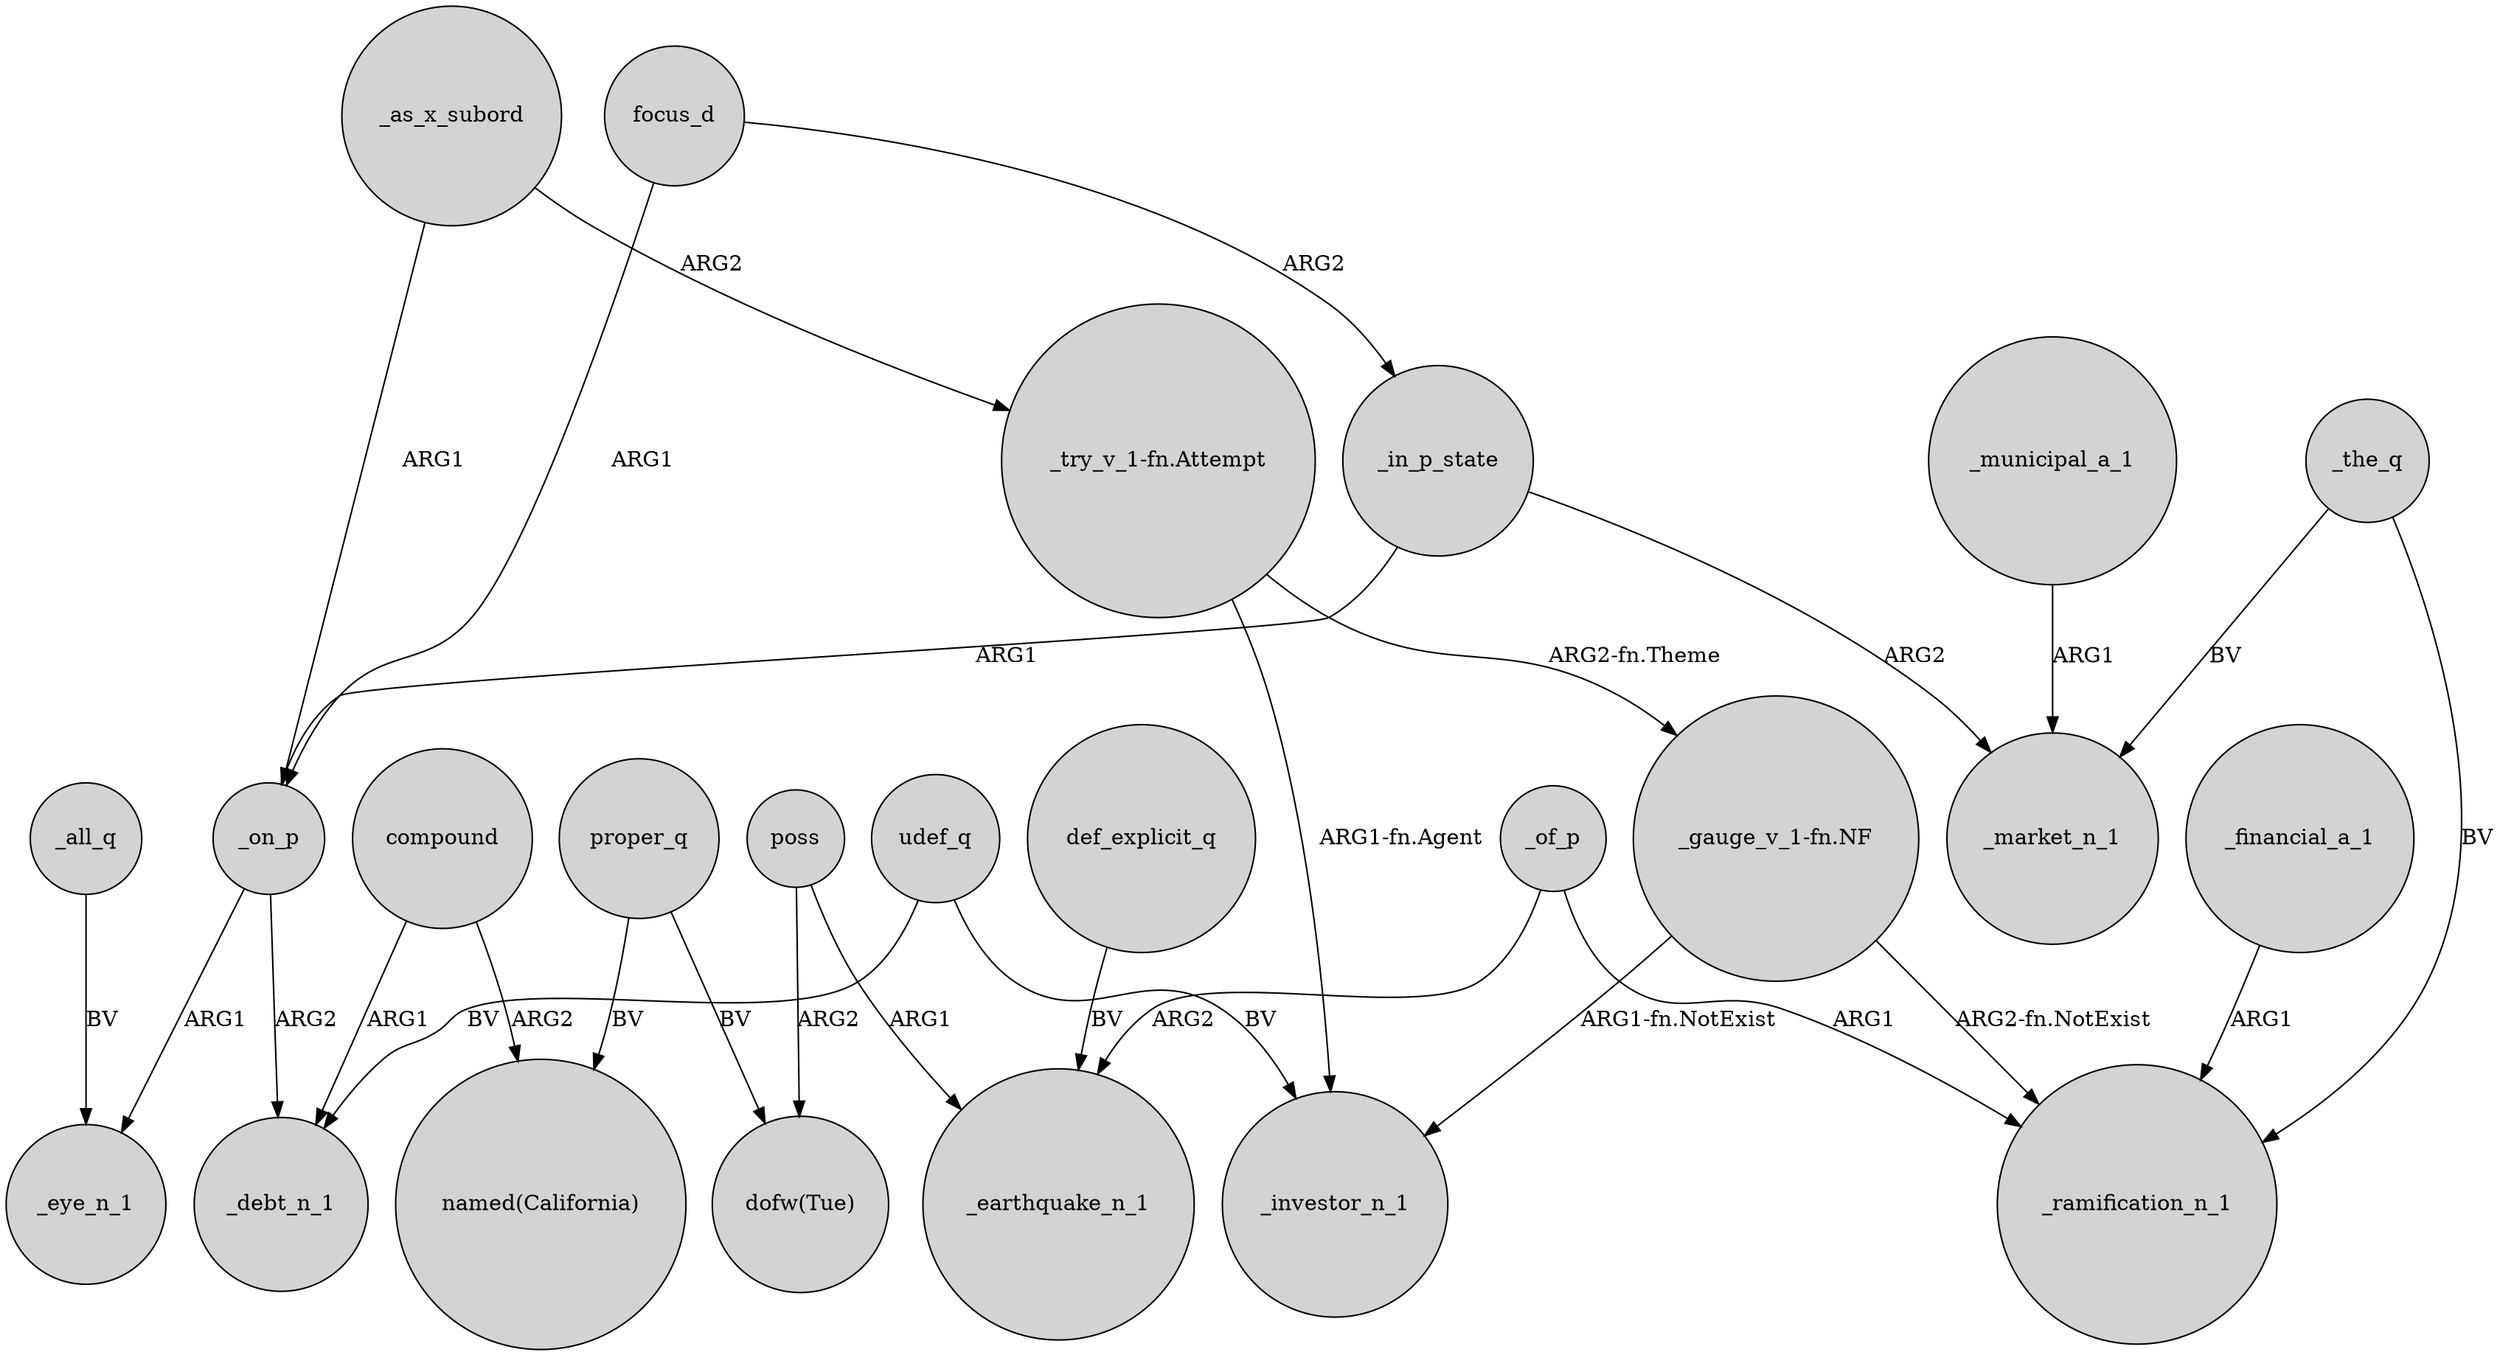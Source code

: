 digraph {
	node [shape=circle style=filled]
	focus_d -> _on_p [label=ARG1]
	def_explicit_q -> _earthquake_n_1 [label=BV]
	compound -> _debt_n_1 [label=ARG1]
	udef_q -> _investor_n_1 [label=BV]
	"_try_v_1-fn.Attempt" -> "_gauge_v_1-fn.NF" [label="ARG2-fn.Theme"]
	udef_q -> _debt_n_1 [label=BV]
	poss -> _earthquake_n_1 [label=ARG1]
	focus_d -> _in_p_state [label=ARG2]
	proper_q -> "named(California)" [label=BV]
	proper_q -> "dofw(Tue)" [label=BV]
	_of_p -> _ramification_n_1 [label=ARG1]
	_on_p -> _debt_n_1 [label=ARG2]
	_as_x_subord -> "_try_v_1-fn.Attempt" [label=ARG2]
	_all_q -> _eye_n_1 [label=BV]
	_financial_a_1 -> _ramification_n_1 [label=ARG1]
	_in_p_state -> _market_n_1 [label=ARG2]
	_in_p_state -> _on_p [label=ARG1]
	"_try_v_1-fn.Attempt" -> _investor_n_1 [label="ARG1-fn.Agent"]
	poss -> "dofw(Tue)" [label=ARG2]
	_of_p -> _earthquake_n_1 [label=ARG2]
	_municipal_a_1 -> _market_n_1 [label=ARG1]
	compound -> "named(California)" [label=ARG2]
	_the_q -> _ramification_n_1 [label=BV]
	"_gauge_v_1-fn.NF" -> _investor_n_1 [label="ARG1-fn.NotExist"]
	_the_q -> _market_n_1 [label=BV]
	"_gauge_v_1-fn.NF" -> _ramification_n_1 [label="ARG2-fn.NotExist"]
	_on_p -> _eye_n_1 [label=ARG1]
	_as_x_subord -> _on_p [label=ARG1]
}
